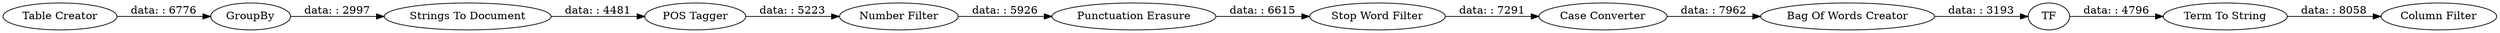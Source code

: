 digraph {
	"37361411801448604_46" [label="Term To String"]
	"37361411801448604_28" [label="Table Creator"]
	"37361411801448604_38" [label="Punctuation Erasure"]
	"37361411801448604_39" [label="Stop Word Filter"]
	"37361411801448604_26" [label="Strings To Document"]
	"37361411801448604_40" [label="Case Converter"]
	"37361411801448604_41" [label="Bag Of Words Creator"]
	"37361411801448604_47" [label="Column Filter"]
	"37361411801448604_35" [label="POS Tagger"]
	"37361411801448604_24" [label=GroupBy]
	"37361411801448604_37" [label="Number Filter"]
	"37361411801448604_45" [label=TF]
	"37361411801448604_40" -> "37361411801448604_41" [label="data: : 7962"]
	"37361411801448604_45" -> "37361411801448604_46" [label="data: : 4796"]
	"37361411801448604_28" -> "37361411801448604_24" [label="data: : 6776"]
	"37361411801448604_37" -> "37361411801448604_38" [label="data: : 5926"]
	"37361411801448604_41" -> "37361411801448604_45" [label="data: : 3193"]
	"37361411801448604_35" -> "37361411801448604_37" [label="data: : 5223"]
	"37361411801448604_38" -> "37361411801448604_39" [label="data: : 6615"]
	"37361411801448604_24" -> "37361411801448604_26" [label="data: : 2997"]
	"37361411801448604_26" -> "37361411801448604_35" [label="data: : 4481"]
	"37361411801448604_46" -> "37361411801448604_47" [label="data: : 8058"]
	"37361411801448604_39" -> "37361411801448604_40" [label="data: : 7291"]
	rankdir=LR
}
